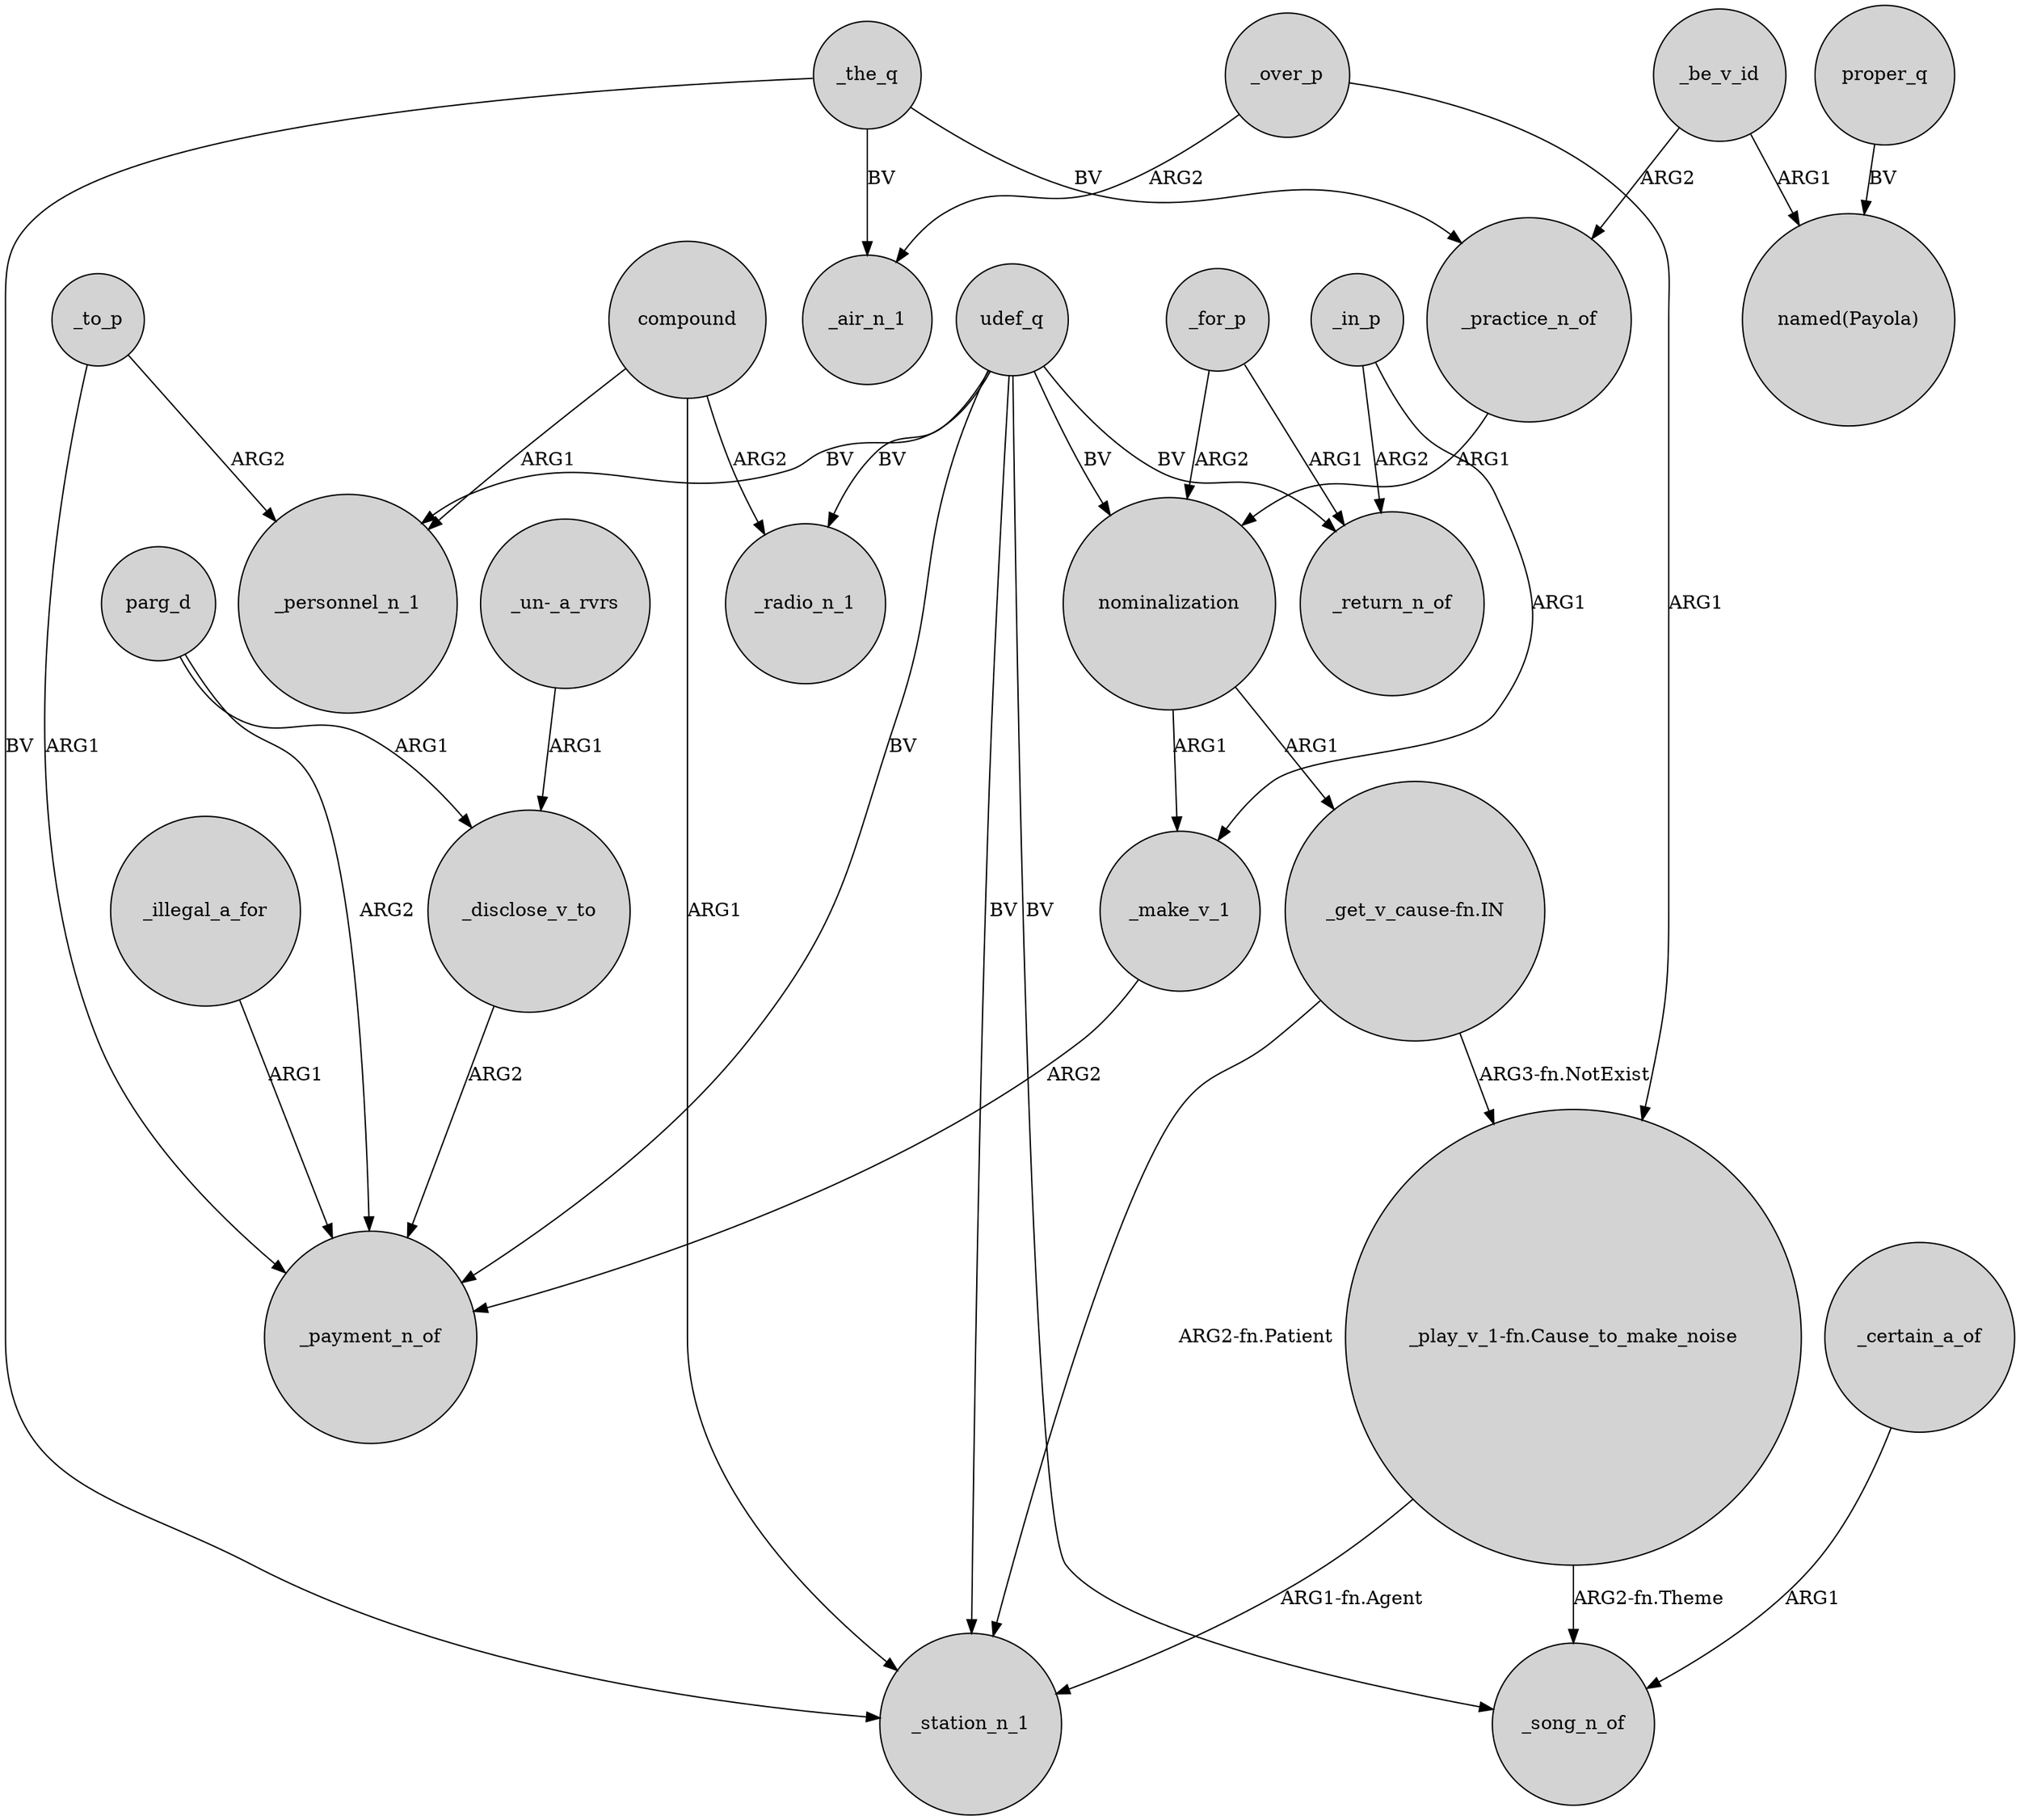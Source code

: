 digraph {
	node [shape=circle style=filled]
	_illegal_a_for -> _payment_n_of [label=ARG1]
	_for_p -> _return_n_of [label=ARG1]
	"_play_v_1-fn.Cause_to_make_noise" -> _song_n_of [label="ARG2-fn.Theme"]
	_to_p -> _personnel_n_1 [label=ARG2]
	udef_q -> _return_n_of [label=BV]
	_be_v_id -> "named(Payola)" [label=ARG1]
	_for_p -> nominalization [label=ARG2]
	"_get_v_cause-fn.IN" -> "_play_v_1-fn.Cause_to_make_noise" [label="ARG3-fn.NotExist"]
	_over_p -> _air_n_1 [label=ARG2]
	udef_q -> _radio_n_1 [label=BV]
	nominalization -> _make_v_1 [label=ARG1]
	_make_v_1 -> _payment_n_of [label=ARG2]
	_in_p -> _return_n_of [label=ARG2]
	_the_q -> _station_n_1 [label=BV]
	"_un-_a_rvrs" -> _disclose_v_to [label=ARG1]
	compound -> _personnel_n_1 [label=ARG1]
	udef_q -> _payment_n_of [label=BV]
	_to_p -> _payment_n_of [label=ARG1]
	parg_d -> _disclose_v_to [label=ARG1]
	_practice_n_of -> nominalization [label=ARG1]
	compound -> _station_n_1 [label=ARG1]
	nominalization -> "_get_v_cause-fn.IN" [label=ARG1]
	"_get_v_cause-fn.IN" -> _station_n_1 [label="ARG2-fn.Patient"]
	_certain_a_of -> _song_n_of [label=ARG1]
	_over_p -> "_play_v_1-fn.Cause_to_make_noise" [label=ARG1]
	_be_v_id -> _practice_n_of [label=ARG2]
	_the_q -> _practice_n_of [label=BV]
	_in_p -> _make_v_1 [label=ARG1]
	"_play_v_1-fn.Cause_to_make_noise" -> _station_n_1 [label="ARG1-fn.Agent"]
	udef_q -> nominalization [label=BV]
	compound -> _radio_n_1 [label=ARG2]
	udef_q -> _personnel_n_1 [label=BV]
	_the_q -> _air_n_1 [label=BV]
	udef_q -> _station_n_1 [label=BV]
	_disclose_v_to -> _payment_n_of [label=ARG2]
	parg_d -> _payment_n_of [label=ARG2]
	udef_q -> _song_n_of [label=BV]
	proper_q -> "named(Payola)" [label=BV]
}
